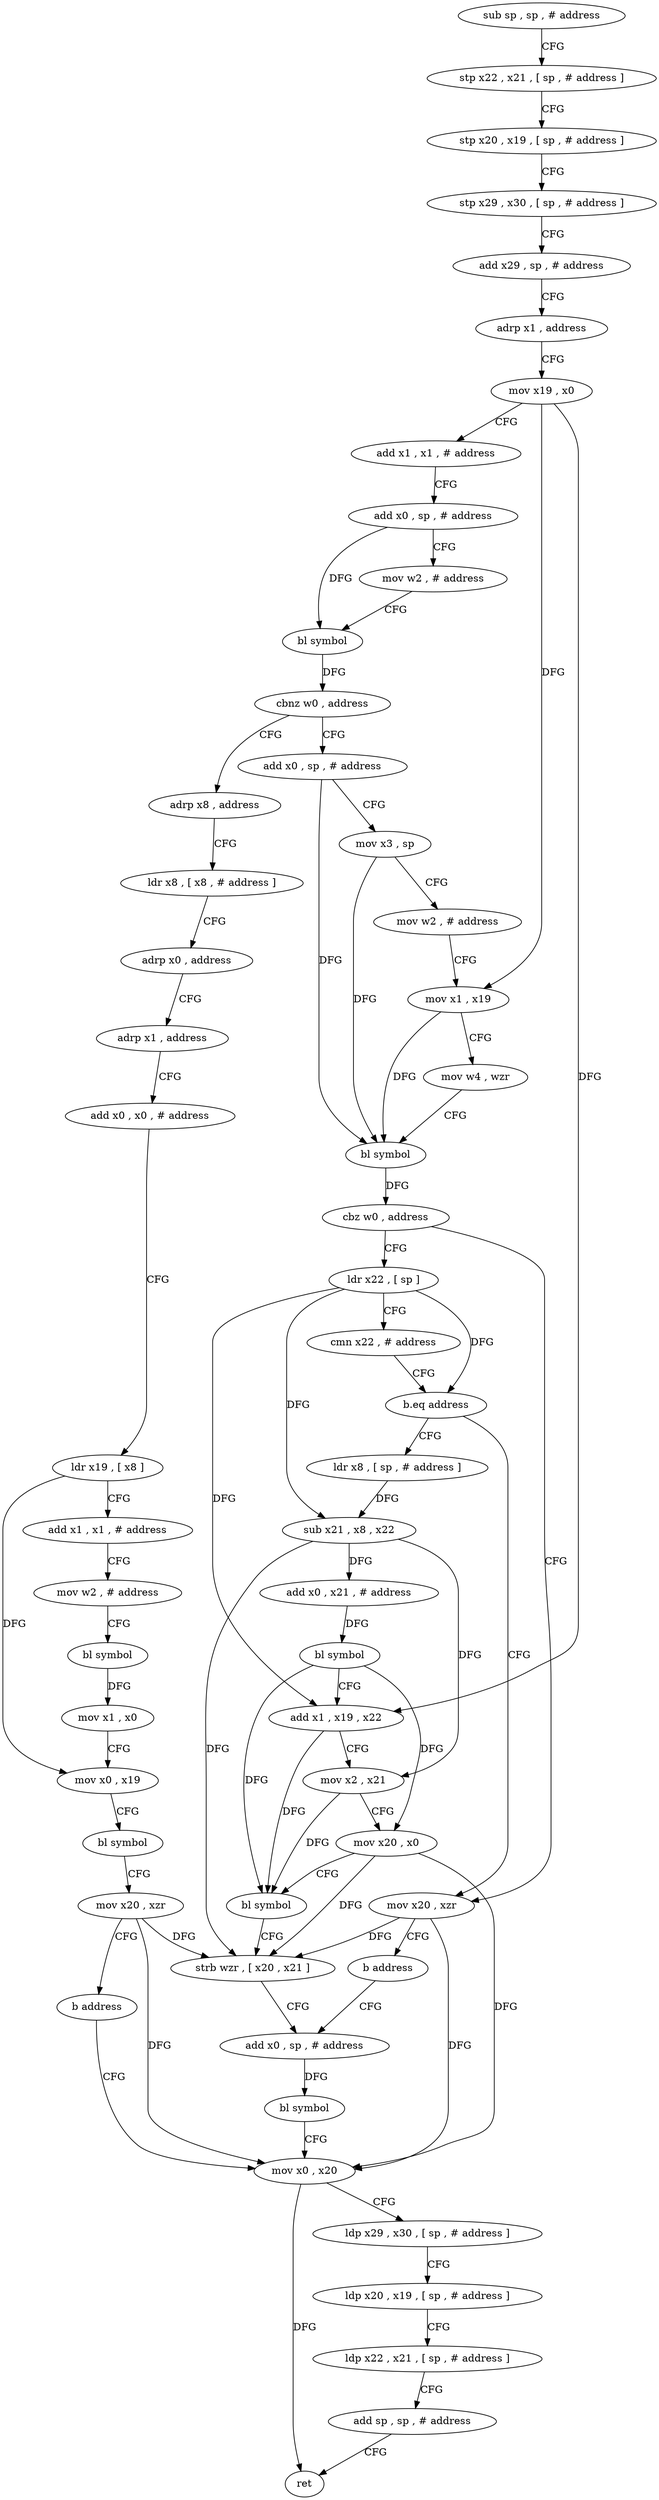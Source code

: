 digraph "func" {
"73720" [label = "sub sp , sp , # address" ]
"73724" [label = "stp x22 , x21 , [ sp , # address ]" ]
"73728" [label = "stp x20 , x19 , [ sp , # address ]" ]
"73732" [label = "stp x29 , x30 , [ sp , # address ]" ]
"73736" [label = "add x29 , sp , # address" ]
"73740" [label = "adrp x1 , address" ]
"73744" [label = "mov x19 , x0" ]
"73748" [label = "add x1 , x1 , # address" ]
"73752" [label = "add x0 , sp , # address" ]
"73756" [label = "mov w2 , # address" ]
"73760" [label = "bl symbol" ]
"73764" [label = "cbnz w0 , address" ]
"73884" [label = "adrp x8 , address" ]
"73768" [label = "add x0 , sp , # address" ]
"73888" [label = "ldr x8 , [ x8 , # address ]" ]
"73892" [label = "adrp x0 , address" ]
"73896" [label = "adrp x1 , address" ]
"73900" [label = "add x0 , x0 , # address" ]
"73904" [label = "ldr x19 , [ x8 ]" ]
"73908" [label = "add x1 , x1 , # address" ]
"73912" [label = "mov w2 , # address" ]
"73916" [label = "bl symbol" ]
"73920" [label = "mov x1 , x0" ]
"73924" [label = "mov x0 , x19" ]
"73928" [label = "bl symbol" ]
"73932" [label = "mov x20 , xzr" ]
"73936" [label = "b address" ]
"73860" [label = "mov x0 , x20" ]
"73772" [label = "mov x3 , sp" ]
"73776" [label = "mov w2 , # address" ]
"73780" [label = "mov x1 , x19" ]
"73784" [label = "mov w4 , wzr" ]
"73788" [label = "bl symbol" ]
"73792" [label = "cbz w0 , address" ]
"73804" [label = "ldr x22 , [ sp ]" ]
"73796" [label = "mov x20 , xzr" ]
"73864" [label = "ldp x29 , x30 , [ sp , # address ]" ]
"73868" [label = "ldp x20 , x19 , [ sp , # address ]" ]
"73872" [label = "ldp x22 , x21 , [ sp , # address ]" ]
"73876" [label = "add sp , sp , # address" ]
"73880" [label = "ret" ]
"73808" [label = "cmn x22 , # address" ]
"73812" [label = "b.eq address" ]
"73816" [label = "ldr x8 , [ sp , # address ]" ]
"73800" [label = "b address" ]
"73852" [label = "add x0 , sp , # address" ]
"73820" [label = "sub x21 , x8 , x22" ]
"73824" [label = "add x0 , x21 , # address" ]
"73828" [label = "bl symbol" ]
"73832" [label = "add x1 , x19 , x22" ]
"73836" [label = "mov x2 , x21" ]
"73840" [label = "mov x20 , x0" ]
"73844" [label = "bl symbol" ]
"73848" [label = "strb wzr , [ x20 , x21 ]" ]
"73856" [label = "bl symbol" ]
"73720" -> "73724" [ label = "CFG" ]
"73724" -> "73728" [ label = "CFG" ]
"73728" -> "73732" [ label = "CFG" ]
"73732" -> "73736" [ label = "CFG" ]
"73736" -> "73740" [ label = "CFG" ]
"73740" -> "73744" [ label = "CFG" ]
"73744" -> "73748" [ label = "CFG" ]
"73744" -> "73780" [ label = "DFG" ]
"73744" -> "73832" [ label = "DFG" ]
"73748" -> "73752" [ label = "CFG" ]
"73752" -> "73756" [ label = "CFG" ]
"73752" -> "73760" [ label = "DFG" ]
"73756" -> "73760" [ label = "CFG" ]
"73760" -> "73764" [ label = "DFG" ]
"73764" -> "73884" [ label = "CFG" ]
"73764" -> "73768" [ label = "CFG" ]
"73884" -> "73888" [ label = "CFG" ]
"73768" -> "73772" [ label = "CFG" ]
"73768" -> "73788" [ label = "DFG" ]
"73888" -> "73892" [ label = "CFG" ]
"73892" -> "73896" [ label = "CFG" ]
"73896" -> "73900" [ label = "CFG" ]
"73900" -> "73904" [ label = "CFG" ]
"73904" -> "73908" [ label = "CFG" ]
"73904" -> "73924" [ label = "DFG" ]
"73908" -> "73912" [ label = "CFG" ]
"73912" -> "73916" [ label = "CFG" ]
"73916" -> "73920" [ label = "DFG" ]
"73920" -> "73924" [ label = "CFG" ]
"73924" -> "73928" [ label = "CFG" ]
"73928" -> "73932" [ label = "CFG" ]
"73932" -> "73936" [ label = "CFG" ]
"73932" -> "73860" [ label = "DFG" ]
"73932" -> "73848" [ label = "DFG" ]
"73936" -> "73860" [ label = "CFG" ]
"73860" -> "73864" [ label = "CFG" ]
"73860" -> "73880" [ label = "DFG" ]
"73772" -> "73776" [ label = "CFG" ]
"73772" -> "73788" [ label = "DFG" ]
"73776" -> "73780" [ label = "CFG" ]
"73780" -> "73784" [ label = "CFG" ]
"73780" -> "73788" [ label = "DFG" ]
"73784" -> "73788" [ label = "CFG" ]
"73788" -> "73792" [ label = "DFG" ]
"73792" -> "73804" [ label = "CFG" ]
"73792" -> "73796" [ label = "CFG" ]
"73804" -> "73808" [ label = "CFG" ]
"73804" -> "73812" [ label = "DFG" ]
"73804" -> "73820" [ label = "DFG" ]
"73804" -> "73832" [ label = "DFG" ]
"73796" -> "73800" [ label = "CFG" ]
"73796" -> "73860" [ label = "DFG" ]
"73796" -> "73848" [ label = "DFG" ]
"73864" -> "73868" [ label = "CFG" ]
"73868" -> "73872" [ label = "CFG" ]
"73872" -> "73876" [ label = "CFG" ]
"73876" -> "73880" [ label = "CFG" ]
"73808" -> "73812" [ label = "CFG" ]
"73812" -> "73796" [ label = "CFG" ]
"73812" -> "73816" [ label = "CFG" ]
"73816" -> "73820" [ label = "DFG" ]
"73800" -> "73852" [ label = "CFG" ]
"73852" -> "73856" [ label = "DFG" ]
"73820" -> "73824" [ label = "DFG" ]
"73820" -> "73836" [ label = "DFG" ]
"73820" -> "73848" [ label = "DFG" ]
"73824" -> "73828" [ label = "DFG" ]
"73828" -> "73832" [ label = "CFG" ]
"73828" -> "73840" [ label = "DFG" ]
"73828" -> "73844" [ label = "DFG" ]
"73832" -> "73836" [ label = "CFG" ]
"73832" -> "73844" [ label = "DFG" ]
"73836" -> "73840" [ label = "CFG" ]
"73836" -> "73844" [ label = "DFG" ]
"73840" -> "73844" [ label = "CFG" ]
"73840" -> "73860" [ label = "DFG" ]
"73840" -> "73848" [ label = "DFG" ]
"73844" -> "73848" [ label = "CFG" ]
"73848" -> "73852" [ label = "CFG" ]
"73856" -> "73860" [ label = "CFG" ]
}
